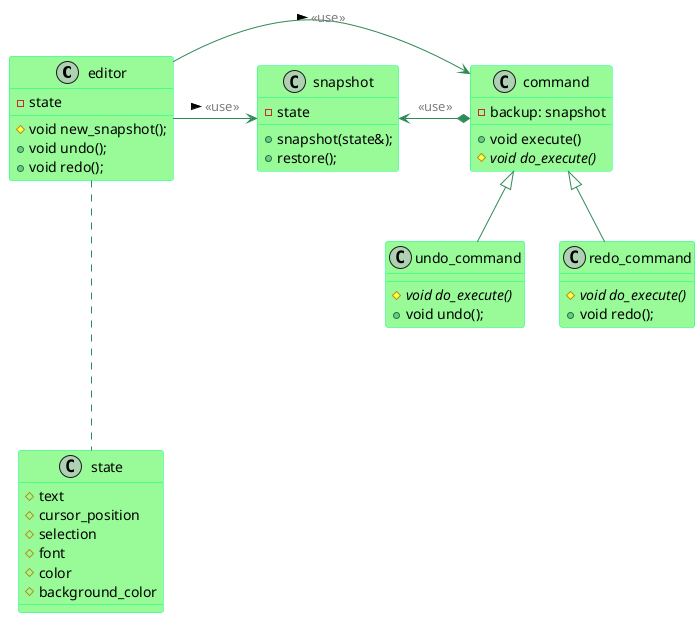 @startuml
skinparam backgroundcolor transparent
skinparam class {
    BackgroundColor PaleGreen
    ArrowColor SeaGreen
    BorderColor SpringGreen
BackgroundColor<<Foo>> Wheat
BorderColor<<Foo>> Tomato
}
skinparam stereotypeCBackgroundColor YellowGreen
skinparam stereotypeCBackgroundColor<< Foo >> DimGray


class editor{
-state
#void new_snapshot();
+void undo();
+void redo();
}


class snapshot {
-state
+snapshot(state&);
+restore();
}


class command{
- backup: snapshot
+ void execute()
# void {abstract} do_execute()
}

class undo_command extends command {
# void {abstract} do_execute()
+void undo();
}

class redo_command extends command {
# void {abstract} do_execute()
+void redo();
}

editor -right-> snapshot: <color:gray><<use>></color> >
editor -right-> command: <color:gray><<use>></color> >
snapshot <-right-* command: <color:gray><<use>></color>
'command <|--- undo_command
'command <|--- redo_command

'editor left of: snapshot

class state {
#text
#cursor_position
#selection
#font
#color
#background_color
}

editor --[dashed]-- state

@enduml